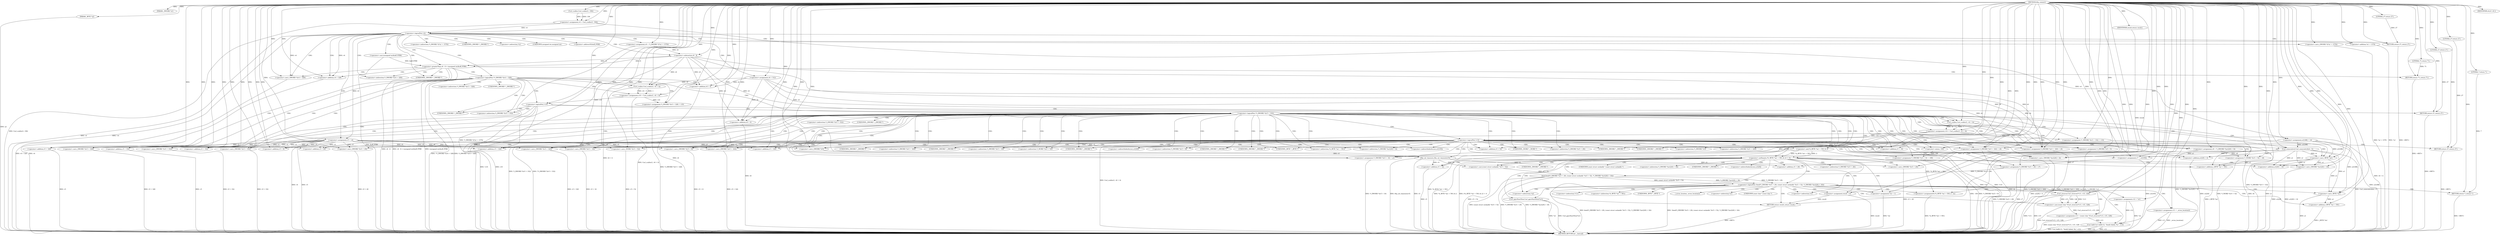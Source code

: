 digraph tftp_connect {  
"1000113" [label = "(METHOD,tftp_connect)" ]
"1000387" [label = "(METHOD_RETURN,int __fastcall)" ]
"1000114" [label = "(PARAM,_DWORD *a1)" ]
"1000115" [label = "(PARAM,_BYTE *a2)" ]
"1000129" [label = "(<operator>.assignment,v4 = Curl_ccalloc(1, 336))" ]
"1000131" [label = "(Curl_ccalloc,Curl_ccalloc(1, 336))" ]
"1000134" [label = "(<operator>.assignment,a1[188] = v4)" ]
"1000140" [label = "(<operator>.logicalNot,!v4)" ]
"1000142" [label = "(RETURN,return 27;,return 27;)" ]
"1000143" [label = "(LITERAL,27,return 27;)" ]
"1000144" [label = "(<operator>.assignment,v5 = v4)" ]
"1000147" [label = "(<operator>.assignment,v6 = *(_DWORD *)(*a1 + 1576))" ]
"1000150" [label = "(<operator>.cast,(_DWORD *)(*a1 + 1576))" ]
"1000152" [label = "(<operator>.addition,*a1 + 1576)" ]
"1000157" [label = "(IDENTIFIER,v6,if ( v6 ))" ]
"1000160" [label = "(<operator>.greaterThan,v6 - 8 > (unsigned int)&off_FFB0)" ]
"1000161" [label = "(<operator>.subtraction,v6 - 8)" ]
"1000164" [label = "(<operator>.cast,(unsigned int)&off_FFB0)" ]
"1000168" [label = "(RETURN,return 71;,return 71;)" ]
"1000169" [label = "(LITERAL,71,return 71;)" ]
"1000172" [label = "(<operator>.assignment,v6 = 512)" ]
"1000176" [label = "(<operator>.logicalNot,!*(_DWORD *)(v4 + 328))" ]
"1000178" [label = "(<operator>.cast,(_DWORD *)(v4 + 328))" ]
"1000180" [label = "(<operator>.addition,v4 + 328)" ]
"1000184" [label = "(<operator>.assignment,v10 = Curl_ccalloc(1, v6 + 4))" ]
"1000186" [label = "(Curl_ccalloc,Curl_ccalloc(1, v6 + 4))" ]
"1000188" [label = "(<operator>.addition,v6 + 4)" ]
"1000191" [label = "(<operator>.assignment,*(_DWORD *)(v5 + 328) = v10)" ]
"1000193" [label = "(<operator>.cast,(_DWORD *)(v5 + 328))" ]
"1000195" [label = "(<operator>.addition,v5 + 328)" ]
"1000200" [label = "(<operator>.logicalNot,!v10)" ]
"1000202" [label = "(RETURN,return 27;,return 27;)" ]
"1000203" [label = "(LITERAL,27,return 27;)" ]
"1000205" [label = "(<operator>.logicalNot,!*(_DWORD *)(v5 + 332))" ]
"1000207" [label = "(<operator>.cast,(_DWORD *)(v5 + 332))" ]
"1000209" [label = "(<operator>.addition,v5 + 332)" ]
"1000213" [label = "(<operator>.assignment,v14 = Curl_ccalloc(1, v6 + 4))" ]
"1000215" [label = "(Curl_ccalloc,Curl_ccalloc(1, v6 + 4))" ]
"1000217" [label = "(<operator>.addition,v6 + 4)" ]
"1000220" [label = "(<operator>.assignment,*(_DWORD *)(v5 + 332) = v14)" ]
"1000222" [label = "(<operator>.cast,(_DWORD *)(v5 + 332))" ]
"1000224" [label = "(<operator>.addition,v5 + 332)" ]
"1000229" [label = "(<operator>.logicalNot,!v14)" ]
"1000231" [label = "(RETURN,return 27;,return 27;)" ]
"1000232" [label = "(LITERAL,27,return 27;)" ]
"1000233" [label = "(Curl_conncontrol,Curl_conncontrol(a1, 1))" ]
"1000236" [label = "(<operator>.assignment,v7 = a1[105])" ]
"1000241" [label = "(<operator>.assignment,v8 = *(_DWORD *)(a1[20] + 4))" ]
"1000244" [label = "(<operator>.cast,(_DWORD *)(a1[20] + 4))" ]
"1000246" [label = "(<operator>.addition,a1[20] + 4)" ]
"1000251" [label = "(<operator>.assignment,*(_DWORD *)(v5 + 8) = -100)" ]
"1000253" [label = "(<operator>.cast,(_DWORD *)(v5 + 8))" ]
"1000255" [label = "(<operator>.addition,v5 + 8)" ]
"1000258" [label = "(<operator>.minus,-100)" ]
"1000260" [label = "(<operator>.assignment,*(_WORD *)(v5 + 52) = v8)" ]
"1000262" [label = "(<operator>.cast,(_WORD *)(v5 + 52))" ]
"1000264" [label = "(<operator>.addition,v5 + 52)" ]
"1000268" [label = "(<operator>.assignment,*(_DWORD *)(v5 + 16) = a1)" ]
"1000270" [label = "(<operator>.cast,(_DWORD *)(v5 + 16))" ]
"1000272" [label = "(<operator>.addition,v5 + 16)" ]
"1000276" [label = "(<operator>.assignment,*(_DWORD *)(v5 + 20) = v7)" ]
"1000278" [label = "(<operator>.cast,(_DWORD *)(v5 + 20))" ]
"1000280" [label = "(<operator>.addition,v5 + 20)" ]
"1000284" [label = "(<operator>.assignment,*(_DWORD *)(v5 + 320) = v6)" ]
"1000286" [label = "(<operator>.cast,(_DWORD *)(v5 + 320))" ]
"1000288" [label = "(<operator>.addition,v5 + 320)" ]
"1000292" [label = "(<operator>.assignment,*(_DWORD *)(v5 + 324) = v6)" ]
"1000294" [label = "(<operator>.cast,(_DWORD *)(v5 + 324))" ]
"1000296" [label = "(<operator>.addition,v5 + 324)" ]
"1000300" [label = "(<operator>.assignment,*(_DWORD *)v5 = 0)" ]
"1000302" [label = "(<operator>.cast,(_DWORD *)v5)" ]
"1000306" [label = "(tftp_set_timeouts,tftp_set_timeouts(v5))" ]
"1000309" [label = "(<operator>.notEquals,(*((_BYTE *)a1 + 591) & 2) != 0)" ]
"1000310" [label = "(<operator>.and,*((_BYTE *)a1 + 591) & 2)" ]
"1000312" [label = "(<operator>.addition,(_BYTE *)a1 + 591)" ]
"1000313" [label = "(<operator>.cast,(_BYTE *)a1)" ]
"1000321" [label = "(Curl_pgrsStartNow,Curl_pgrsStartNow(*a1))" ]
"1000324" [label = "(<operator>.assignment,result = 0)" ]
"1000327" [label = "(<operator>.assignment,*a2 = 1)" ]
"1000331" [label = "(RETURN,return result;,return result;)" ]
"1000332" [label = "(IDENTIFIER,result,return result;)" ]
"1000334" [label = "(<operator>.logicalNot,!bind(*(_DWORD *)(v5 + 20), (const struct sockaddr *)(v5 + 52), *(_DWORD *)(a1[20] + 16)))" ]
"1000335" [label = "(bind,bind(*(_DWORD *)(v5 + 20), (const struct sockaddr *)(v5 + 52), *(_DWORD *)(a1[20] + 16)))" ]
"1000337" [label = "(<operator>.cast,(_DWORD *)(v5 + 20))" ]
"1000339" [label = "(<operator>.addition,v5 + 20)" ]
"1000342" [label = "(<operator>.cast,(const struct sockaddr *)(v5 + 52))" ]
"1000344" [label = "(<operator>.addition,v5 + 52)" ]
"1000348" [label = "(<operator>.cast,(_DWORD *)(a1[20] + 16))" ]
"1000350" [label = "(<operator>.addition,a1[20] + 16)" ]
"1000356" [label = "(<operators>.assignmentOr,*((_BYTE *)a1 + 591) |= 2u)" ]
"1000358" [label = "(<operator>.addition,(_BYTE *)a1 + 591)" ]
"1000359" [label = "(<operator>.cast,(_BYTE *)a1)" ]
"1000365" [label = "(<operator>.assignment,v11 = _errno_location())" ]
"1000368" [label = "(<operator>.assignment,v12 = *a1)" ]
"1000372" [label = "(<operator>.assignment,v13 = (const char *)Curl_strerror(*v11, v15, 128))" ]
"1000374" [label = "(<operator>.cast,(const char *)Curl_strerror(*v11, v15, 128))" ]
"1000376" [label = "(Curl_strerror,Curl_strerror(*v11, v15, 128))" ]
"1000381" [label = "(Curl_failf,Curl_failf(v12, \"bind() failed; %s\", v13))" ]
"1000385" [label = "(RETURN,return 7;,return 7;)" ]
"1000386" [label = "(LITERAL,7,return 7;)" ]
"1000149" [label = "(<operator>.indirection,*(_DWORD *)(*a1 + 1576))" ]
"1000151" [label = "(UNKNOWN,_DWORD *,_DWORD *)" ]
"1000153" [label = "(<operator>.indirection,*a1)" ]
"1000165" [label = "(UNKNOWN,unsigned int,unsigned int)" ]
"1000166" [label = "(<operator>.addressOf,&off_FFB0)" ]
"1000177" [label = "(<operator>.indirection,*(_DWORD *)(v4 + 328))" ]
"1000179" [label = "(UNKNOWN,_DWORD *,_DWORD *)" ]
"1000192" [label = "(<operator>.indirection,*(_DWORD *)(v5 + 328))" ]
"1000194" [label = "(UNKNOWN,_DWORD *,_DWORD *)" ]
"1000206" [label = "(<operator>.indirection,*(_DWORD *)(v5 + 332))" ]
"1000208" [label = "(UNKNOWN,_DWORD *,_DWORD *)" ]
"1000221" [label = "(<operator>.indirection,*(_DWORD *)(v5 + 332))" ]
"1000223" [label = "(UNKNOWN,_DWORD *,_DWORD *)" ]
"1000238" [label = "(<operator>.indirectIndexAccess,a1[105])" ]
"1000243" [label = "(<operator>.indirection,*(_DWORD *)(a1[20] + 4))" ]
"1000245" [label = "(UNKNOWN,_DWORD *,_DWORD *)" ]
"1000247" [label = "(<operator>.indirectIndexAccess,a1[20])" ]
"1000252" [label = "(<operator>.indirection,*(_DWORD *)(v5 + 8))" ]
"1000254" [label = "(UNKNOWN,_DWORD *,_DWORD *)" ]
"1000261" [label = "(<operator>.indirection,*(_WORD *)(v5 + 52))" ]
"1000263" [label = "(UNKNOWN,_WORD *,_WORD *)" ]
"1000269" [label = "(<operator>.indirection,*(_DWORD *)(v5 + 16))" ]
"1000271" [label = "(UNKNOWN,_DWORD *,_DWORD *)" ]
"1000277" [label = "(<operator>.indirection,*(_DWORD *)(v5 + 20))" ]
"1000279" [label = "(UNKNOWN,_DWORD *,_DWORD *)" ]
"1000285" [label = "(<operator>.indirection,*(_DWORD *)(v5 + 320))" ]
"1000287" [label = "(UNKNOWN,_DWORD *,_DWORD *)" ]
"1000293" [label = "(<operator>.indirection,*(_DWORD *)(v5 + 324))" ]
"1000295" [label = "(UNKNOWN,_DWORD *,_DWORD *)" ]
"1000301" [label = "(<operator>.indirection,*(_DWORD *)v5)" ]
"1000303" [label = "(UNKNOWN,_DWORD *,_DWORD *)" ]
"1000311" [label = "(<operator>.indirection,*((_BYTE *)a1 + 591))" ]
"1000314" [label = "(UNKNOWN,_BYTE *,_BYTE *)" ]
"1000322" [label = "(<operator>.indirection,*a1)" ]
"1000328" [label = "(<operator>.indirection,*a2)" ]
"1000336" [label = "(<operator>.indirection,*(_DWORD *)(v5 + 20))" ]
"1000338" [label = "(UNKNOWN,_DWORD *,_DWORD *)" ]
"1000343" [label = "(UNKNOWN,const struct sockaddr *,const struct sockaddr *)" ]
"1000347" [label = "(<operator>.indirection,*(_DWORD *)(a1[20] + 16))" ]
"1000349" [label = "(UNKNOWN,_DWORD *,_DWORD *)" ]
"1000351" [label = "(<operator>.indirectIndexAccess,a1[20])" ]
"1000357" [label = "(<operator>.indirection,*((_BYTE *)a1 + 591))" ]
"1000360" [label = "(UNKNOWN,_BYTE *,_BYTE *)" ]
"1000367" [label = "(_errno_location,_errno_location())" ]
"1000370" [label = "(<operator>.indirection,*a1)" ]
"1000375" [label = "(UNKNOWN,const char *,const char *)" ]
"1000377" [label = "(<operator>.indirection,*v11)" ]
  "1000202" -> "1000387"  [ label = "DDG: <RET>"] 
  "1000231" -> "1000387"  [ label = "DDG: <RET>"] 
  "1000385" -> "1000387"  [ label = "DDG: <RET>"] 
  "1000142" -> "1000387"  [ label = "DDG: <RET>"] 
  "1000331" -> "1000387"  [ label = "DDG: <RET>"] 
  "1000180" -> "1000387"  [ label = "DDG: v4"] 
  "1000160" -> "1000387"  [ label = "DDG: (unsigned int)&off_FFB0"] 
  "1000241" -> "1000387"  [ label = "DDG: *(_DWORD *)(a1[20] + 4)"] 
  "1000160" -> "1000387"  [ label = "DDG: v6 - 8"] 
  "1000260" -> "1000387"  [ label = "DDG: v8"] 
  "1000217" -> "1000387"  [ label = "DDG: v6"] 
  "1000335" -> "1000387"  [ label = "DDG: (const struct sockaddr *)(v5 + 52)"] 
  "1000372" -> "1000387"  [ label = "DDG: (const char *)Curl_strerror(*v11, v15, 128)"] 
  "1000205" -> "1000387"  [ label = "DDG: !*(_DWORD *)(v5 + 332)"] 
  "1000200" -> "1000387"  [ label = "DDG: !v10"] 
  "1000334" -> "1000387"  [ label = "DDG: bind(*(_DWORD *)(v5 + 20), (const struct sockaddr *)(v5 + 52), *(_DWORD *)(a1[20] + 16))"] 
  "1000306" -> "1000387"  [ label = "DDG: v5"] 
  "1000321" -> "1000387"  [ label = "DDG: *a1"] 
  "1000324" -> "1000387"  [ label = "DDG: result"] 
  "1000188" -> "1000387"  [ label = "DDG: v6"] 
  "1000164" -> "1000387"  [ label = "DDG: &off_FFB0"] 
  "1000342" -> "1000387"  [ label = "DDG: v5 + 52"] 
  "1000321" -> "1000387"  [ label = "DDG: Curl_pgrsStartNow(*a1)"] 
  "1000268" -> "1000387"  [ label = "DDG: *(_DWORD *)(v5 + 16)"] 
  "1000233" -> "1000387"  [ label = "DDG: Curl_conncontrol(a1, 1)"] 
  "1000350" -> "1000387"  [ label = "DDG: a1[20]"] 
  "1000251" -> "1000387"  [ label = "DDG: -100"] 
  "1000244" -> "1000387"  [ label = "DDG: a1[20] + 4"] 
  "1000334" -> "1000387"  [ label = "DDG: !bind(*(_DWORD *)(v5 + 20), (const struct sockaddr *)(v5 + 52), *(_DWORD *)(a1[20] + 16))"] 
  "1000229" -> "1000387"  [ label = "DDG: v14"] 
  "1000312" -> "1000387"  [ label = "DDG: (_BYTE *)a1"] 
  "1000215" -> "1000387"  [ label = "DDG: v6 + 4"] 
  "1000229" -> "1000387"  [ label = "DDG: !v14"] 
  "1000220" -> "1000387"  [ label = "DDG: *(_DWORD *)(v5 + 332)"] 
  "1000150" -> "1000387"  [ label = "DDG: *a1 + 1576"] 
  "1000374" -> "1000387"  [ label = "DDG: Curl_strerror(*v11, v15, 128)"] 
  "1000294" -> "1000387"  [ label = "DDG: v5 + 324"] 
  "1000381" -> "1000387"  [ label = "DDG: v12"] 
  "1000270" -> "1000387"  [ label = "DDG: v5 + 16"] 
  "1000381" -> "1000387"  [ label = "DDG: v13"] 
  "1000276" -> "1000387"  [ label = "DDG: v7"] 
  "1000300" -> "1000387"  [ label = "DDG: *(_DWORD *)v5"] 
  "1000368" -> "1000387"  [ label = "DDG: *a1"] 
  "1000152" -> "1000387"  [ label = "DDG: *a1"] 
  "1000222" -> "1000387"  [ label = "DDG: v5 + 332"] 
  "1000147" -> "1000387"  [ label = "DDG: *(_DWORD *)(*a1 + 1576)"] 
  "1000178" -> "1000387"  [ label = "DDG: v4 + 328"] 
  "1000344" -> "1000387"  [ label = "DDG: v5"] 
  "1000309" -> "1000387"  [ label = "DDG: *((_BYTE *)a1 + 591) & 2"] 
  "1000246" -> "1000387"  [ label = "DDG: a1[20]"] 
  "1000213" -> "1000387"  [ label = "DDG: Curl_ccalloc(1, v6 + 4)"] 
  "1000276" -> "1000387"  [ label = "DDG: *(_DWORD *)(v5 + 20)"] 
  "1000115" -> "1000387"  [ label = "DDG: a2"] 
  "1000348" -> "1000387"  [ label = "DDG: a1[20] + 16"] 
  "1000365" -> "1000387"  [ label = "DDG: _errno_location()"] 
  "1000292" -> "1000387"  [ label = "DDG: *(_DWORD *)(v5 + 324)"] 
  "1000286" -> "1000387"  [ label = "DDG: v5 + 320"] 
  "1000253" -> "1000387"  [ label = "DDG: v5 + 8"] 
  "1000359" -> "1000387"  [ label = "DDG: a1"] 
  "1000358" -> "1000387"  [ label = "DDG: (_BYTE *)a1"] 
  "1000129" -> "1000387"  [ label = "DDG: Curl_ccalloc(1, 336)"] 
  "1000260" -> "1000387"  [ label = "DDG: *(_WORD *)(v5 + 52)"] 
  "1000376" -> "1000387"  [ label = "DDG: v15"] 
  "1000365" -> "1000387"  [ label = "DDG: v11"] 
  "1000251" -> "1000387"  [ label = "DDG: *(_DWORD *)(v5 + 8)"] 
  "1000224" -> "1000387"  [ label = "DDG: v5"] 
  "1000310" -> "1000387"  [ label = "DDG: *((_BYTE *)a1 + 591)"] 
  "1000207" -> "1000387"  [ label = "DDG: v5 + 332"] 
  "1000186" -> "1000387"  [ label = "DDG: v6 + 4"] 
  "1000313" -> "1000387"  [ label = "DDG: a1"] 
  "1000134" -> "1000387"  [ label = "DDG: a1[188]"] 
  "1000140" -> "1000387"  [ label = "DDG: v4"] 
  "1000191" -> "1000387"  [ label = "DDG: *(_DWORD *)(v5 + 328)"] 
  "1000278" -> "1000387"  [ label = "DDG: v5 + 20"] 
  "1000306" -> "1000387"  [ label = "DDG: tftp_set_timeouts(v5)"] 
  "1000327" -> "1000387"  [ label = "DDG: *a2"] 
  "1000335" -> "1000387"  [ label = "DDG: *(_DWORD *)(v5 + 20)"] 
  "1000200" -> "1000387"  [ label = "DDG: v10"] 
  "1000205" -> "1000387"  [ label = "DDG: *(_DWORD *)(v5 + 332)"] 
  "1000176" -> "1000387"  [ label = "DDG: *(_DWORD *)(v4 + 328)"] 
  "1000376" -> "1000387"  [ label = "DDG: *v11"] 
  "1000176" -> "1000387"  [ label = "DDG: !*(_DWORD *)(v4 + 328)"] 
  "1000195" -> "1000387"  [ label = "DDG: v5"] 
  "1000292" -> "1000387"  [ label = "DDG: v6"] 
  "1000337" -> "1000387"  [ label = "DDG: v5 + 20"] 
  "1000335" -> "1000387"  [ label = "DDG: *(_DWORD *)(a1[20] + 16)"] 
  "1000140" -> "1000387"  [ label = "DDG: !v4"] 
  "1000262" -> "1000387"  [ label = "DDG: v5 + 52"] 
  "1000144" -> "1000387"  [ label = "DDG: v5"] 
  "1000356" -> "1000387"  [ label = "DDG: *((_BYTE *)a1 + 591)"] 
  "1000236" -> "1000387"  [ label = "DDG: a1[105]"] 
  "1000160" -> "1000387"  [ label = "DDG: v6 - 8 > (unsigned int)&off_FFB0"] 
  "1000309" -> "1000387"  [ label = "DDG: (*((_BYTE *)a1 + 591) & 2) != 0"] 
  "1000193" -> "1000387"  [ label = "DDG: v5 + 328"] 
  "1000144" -> "1000387"  [ label = "DDG: v4"] 
  "1000381" -> "1000387"  [ label = "DDG: Curl_failf(v12, \"bind() failed; %s\", v13)"] 
  "1000284" -> "1000387"  [ label = "DDG: *(_DWORD *)(v5 + 320)"] 
  "1000161" -> "1000387"  [ label = "DDG: v6"] 
  "1000184" -> "1000387"  [ label = "DDG: Curl_ccalloc(1, v6 + 4)"] 
  "1000168" -> "1000387"  [ label = "DDG: <RET>"] 
  "1000113" -> "1000114"  [ label = "DDG: "] 
  "1000113" -> "1000115"  [ label = "DDG: "] 
  "1000131" -> "1000129"  [ label = "DDG: 1"] 
  "1000131" -> "1000129"  [ label = "DDG: 336"] 
  "1000113" -> "1000129"  [ label = "DDG: "] 
  "1000113" -> "1000131"  [ label = "DDG: "] 
  "1000129" -> "1000134"  [ label = "DDG: v4"] 
  "1000113" -> "1000134"  [ label = "DDG: "] 
  "1000113" -> "1000140"  [ label = "DDG: "] 
  "1000129" -> "1000140"  [ label = "DDG: v4"] 
  "1000143" -> "1000142"  [ label = "DDG: 27"] 
  "1000113" -> "1000142"  [ label = "DDG: "] 
  "1000113" -> "1000143"  [ label = "DDG: "] 
  "1000140" -> "1000144"  [ label = "DDG: v4"] 
  "1000113" -> "1000144"  [ label = "DDG: "] 
  "1000113" -> "1000147"  [ label = "DDG: "] 
  "1000113" -> "1000150"  [ label = "DDG: "] 
  "1000113" -> "1000152"  [ label = "DDG: "] 
  "1000113" -> "1000157"  [ label = "DDG: "] 
  "1000161" -> "1000160"  [ label = "DDG: v6"] 
  "1000161" -> "1000160"  [ label = "DDG: 8"] 
  "1000147" -> "1000161"  [ label = "DDG: v6"] 
  "1000113" -> "1000161"  [ label = "DDG: "] 
  "1000164" -> "1000160"  [ label = "DDG: &off_FFB0"] 
  "1000169" -> "1000168"  [ label = "DDG: 71"] 
  "1000113" -> "1000168"  [ label = "DDG: "] 
  "1000113" -> "1000169"  [ label = "DDG: "] 
  "1000113" -> "1000172"  [ label = "DDG: "] 
  "1000113" -> "1000178"  [ label = "DDG: "] 
  "1000140" -> "1000178"  [ label = "DDG: v4"] 
  "1000113" -> "1000180"  [ label = "DDG: "] 
  "1000140" -> "1000180"  [ label = "DDG: v4"] 
  "1000186" -> "1000184"  [ label = "DDG: 1"] 
  "1000186" -> "1000184"  [ label = "DDG: v6 + 4"] 
  "1000113" -> "1000184"  [ label = "DDG: "] 
  "1000113" -> "1000186"  [ label = "DDG: "] 
  "1000172" -> "1000186"  [ label = "DDG: v6"] 
  "1000161" -> "1000186"  [ label = "DDG: v6"] 
  "1000172" -> "1000188"  [ label = "DDG: v6"] 
  "1000161" -> "1000188"  [ label = "DDG: v6"] 
  "1000113" -> "1000188"  [ label = "DDG: "] 
  "1000184" -> "1000191"  [ label = "DDG: v10"] 
  "1000113" -> "1000191"  [ label = "DDG: "] 
  "1000144" -> "1000193"  [ label = "DDG: v5"] 
  "1000113" -> "1000193"  [ label = "DDG: "] 
  "1000144" -> "1000195"  [ label = "DDG: v5"] 
  "1000113" -> "1000195"  [ label = "DDG: "] 
  "1000113" -> "1000200"  [ label = "DDG: "] 
  "1000184" -> "1000200"  [ label = "DDG: v10"] 
  "1000203" -> "1000202"  [ label = "DDG: 27"] 
  "1000113" -> "1000202"  [ label = "DDG: "] 
  "1000113" -> "1000203"  [ label = "DDG: "] 
  "1000144" -> "1000207"  [ label = "DDG: v5"] 
  "1000113" -> "1000207"  [ label = "DDG: "] 
  "1000144" -> "1000209"  [ label = "DDG: v5"] 
  "1000113" -> "1000209"  [ label = "DDG: "] 
  "1000215" -> "1000213"  [ label = "DDG: 1"] 
  "1000215" -> "1000213"  [ label = "DDG: v6 + 4"] 
  "1000113" -> "1000213"  [ label = "DDG: "] 
  "1000113" -> "1000215"  [ label = "DDG: "] 
  "1000172" -> "1000215"  [ label = "DDG: v6"] 
  "1000161" -> "1000215"  [ label = "DDG: v6"] 
  "1000172" -> "1000217"  [ label = "DDG: v6"] 
  "1000161" -> "1000217"  [ label = "DDG: v6"] 
  "1000113" -> "1000217"  [ label = "DDG: "] 
  "1000213" -> "1000220"  [ label = "DDG: v14"] 
  "1000113" -> "1000220"  [ label = "DDG: "] 
  "1000113" -> "1000222"  [ label = "DDG: "] 
  "1000144" -> "1000222"  [ label = "DDG: v5"] 
  "1000113" -> "1000224"  [ label = "DDG: "] 
  "1000144" -> "1000224"  [ label = "DDG: v5"] 
  "1000113" -> "1000229"  [ label = "DDG: "] 
  "1000213" -> "1000229"  [ label = "DDG: v14"] 
  "1000232" -> "1000231"  [ label = "DDG: 27"] 
  "1000113" -> "1000231"  [ label = "DDG: "] 
  "1000113" -> "1000232"  [ label = "DDG: "] 
  "1000134" -> "1000233"  [ label = "DDG: a1[188]"] 
  "1000113" -> "1000233"  [ label = "DDG: "] 
  "1000233" -> "1000236"  [ label = "DDG: a1"] 
  "1000113" -> "1000236"  [ label = "DDG: "] 
  "1000113" -> "1000241"  [ label = "DDG: "] 
  "1000233" -> "1000244"  [ label = "DDG: a1"] 
  "1000113" -> "1000244"  [ label = "DDG: "] 
  "1000233" -> "1000246"  [ label = "DDG: a1"] 
  "1000113" -> "1000246"  [ label = "DDG: "] 
  "1000258" -> "1000251"  [ label = "DDG: 100"] 
  "1000113" -> "1000253"  [ label = "DDG: "] 
  "1000144" -> "1000253"  [ label = "DDG: v5"] 
  "1000113" -> "1000255"  [ label = "DDG: "] 
  "1000144" -> "1000255"  [ label = "DDG: v5"] 
  "1000113" -> "1000258"  [ label = "DDG: "] 
  "1000241" -> "1000260"  [ label = "DDG: v8"] 
  "1000113" -> "1000260"  [ label = "DDG: "] 
  "1000113" -> "1000262"  [ label = "DDG: "] 
  "1000144" -> "1000262"  [ label = "DDG: v5"] 
  "1000113" -> "1000264"  [ label = "DDG: "] 
  "1000144" -> "1000264"  [ label = "DDG: v5"] 
  "1000233" -> "1000268"  [ label = "DDG: a1"] 
  "1000134" -> "1000268"  [ label = "DDG: a1[188]"] 
  "1000113" -> "1000268"  [ label = "DDG: "] 
  "1000113" -> "1000270"  [ label = "DDG: "] 
  "1000144" -> "1000270"  [ label = "DDG: v5"] 
  "1000113" -> "1000272"  [ label = "DDG: "] 
  "1000144" -> "1000272"  [ label = "DDG: v5"] 
  "1000236" -> "1000276"  [ label = "DDG: v7"] 
  "1000113" -> "1000276"  [ label = "DDG: "] 
  "1000113" -> "1000278"  [ label = "DDG: "] 
  "1000144" -> "1000278"  [ label = "DDG: v5"] 
  "1000113" -> "1000280"  [ label = "DDG: "] 
  "1000144" -> "1000280"  [ label = "DDG: v5"] 
  "1000172" -> "1000284"  [ label = "DDG: v6"] 
  "1000161" -> "1000284"  [ label = "DDG: v6"] 
  "1000113" -> "1000284"  [ label = "DDG: "] 
  "1000113" -> "1000286"  [ label = "DDG: "] 
  "1000144" -> "1000286"  [ label = "DDG: v5"] 
  "1000113" -> "1000288"  [ label = "DDG: "] 
  "1000144" -> "1000288"  [ label = "DDG: v5"] 
  "1000113" -> "1000292"  [ label = "DDG: "] 
  "1000172" -> "1000292"  [ label = "DDG: v6"] 
  "1000161" -> "1000292"  [ label = "DDG: v6"] 
  "1000113" -> "1000294"  [ label = "DDG: "] 
  "1000144" -> "1000294"  [ label = "DDG: v5"] 
  "1000113" -> "1000296"  [ label = "DDG: "] 
  "1000144" -> "1000296"  [ label = "DDG: v5"] 
  "1000113" -> "1000300"  [ label = "DDG: "] 
  "1000113" -> "1000302"  [ label = "DDG: "] 
  "1000144" -> "1000302"  [ label = "DDG: v5"] 
  "1000302" -> "1000306"  [ label = "DDG: v5"] 
  "1000113" -> "1000306"  [ label = "DDG: "] 
  "1000310" -> "1000309"  [ label = "DDG: *((_BYTE *)a1 + 591)"] 
  "1000310" -> "1000309"  [ label = "DDG: 2"] 
  "1000313" -> "1000312"  [ label = "DDG: a1"] 
  "1000134" -> "1000313"  [ label = "DDG: a1[188]"] 
  "1000113" -> "1000313"  [ label = "DDG: "] 
  "1000233" -> "1000313"  [ label = "DDG: a1"] 
  "1000113" -> "1000312"  [ label = "DDG: "] 
  "1000113" -> "1000310"  [ label = "DDG: "] 
  "1000113" -> "1000309"  [ label = "DDG: "] 
  "1000113" -> "1000324"  [ label = "DDG: "] 
  "1000113" -> "1000327"  [ label = "DDG: "] 
  "1000332" -> "1000331"  [ label = "DDG: result"] 
  "1000324" -> "1000331"  [ label = "DDG: result"] 
  "1000113" -> "1000332"  [ label = "DDG: "] 
  "1000335" -> "1000334"  [ label = "DDG: *(_DWORD *)(v5 + 20)"] 
  "1000335" -> "1000334"  [ label = "DDG: (const struct sockaddr *)(v5 + 52)"] 
  "1000335" -> "1000334"  [ label = "DDG: *(_DWORD *)(a1[20] + 16)"] 
  "1000276" -> "1000335"  [ label = "DDG: *(_DWORD *)(v5 + 20)"] 
  "1000306" -> "1000337"  [ label = "DDG: v5"] 
  "1000113" -> "1000337"  [ label = "DDG: "] 
  "1000306" -> "1000339"  [ label = "DDG: v5"] 
  "1000113" -> "1000339"  [ label = "DDG: "] 
  "1000342" -> "1000335"  [ label = "DDG: v5 + 52"] 
  "1000113" -> "1000342"  [ label = "DDG: "] 
  "1000306" -> "1000342"  [ label = "DDG: v5"] 
  "1000113" -> "1000344"  [ label = "DDG: "] 
  "1000306" -> "1000344"  [ label = "DDG: v5"] 
  "1000313" -> "1000348"  [ label = "DDG: a1"] 
  "1000233" -> "1000348"  [ label = "DDG: a1"] 
  "1000113" -> "1000348"  [ label = "DDG: "] 
  "1000313" -> "1000350"  [ label = "DDG: a1"] 
  "1000233" -> "1000350"  [ label = "DDG: a1"] 
  "1000113" -> "1000350"  [ label = "DDG: "] 
  "1000113" -> "1000356"  [ label = "DDG: "] 
  "1000310" -> "1000356"  [ label = "DDG: *((_BYTE *)a1 + 591)"] 
  "1000359" -> "1000358"  [ label = "DDG: a1"] 
  "1000313" -> "1000359"  [ label = "DDG: a1"] 
  "1000134" -> "1000359"  [ label = "DDG: a1[188]"] 
  "1000113" -> "1000359"  [ label = "DDG: "] 
  "1000233" -> "1000359"  [ label = "DDG: a1"] 
  "1000113" -> "1000358"  [ label = "DDG: "] 
  "1000113" -> "1000365"  [ label = "DDG: "] 
  "1000113" -> "1000368"  [ label = "DDG: "] 
  "1000374" -> "1000372"  [ label = "DDG: Curl_strerror(*v11, v15, 128)"] 
  "1000113" -> "1000372"  [ label = "DDG: "] 
  "1000376" -> "1000374"  [ label = "DDG: *v11"] 
  "1000376" -> "1000374"  [ label = "DDG: v15"] 
  "1000376" -> "1000374"  [ label = "DDG: 128"] 
  "1000113" -> "1000376"  [ label = "DDG: "] 
  "1000368" -> "1000381"  [ label = "DDG: v12"] 
  "1000113" -> "1000381"  [ label = "DDG: "] 
  "1000372" -> "1000381"  [ label = "DDG: v13"] 
  "1000386" -> "1000385"  [ label = "DDG: 7"] 
  "1000113" -> "1000385"  [ label = "DDG: "] 
  "1000113" -> "1000386"  [ label = "DDG: "] 
  "1000140" -> "1000144"  [ label = "CDG: "] 
  "1000140" -> "1000142"  [ label = "CDG: "] 
  "1000140" -> "1000153"  [ label = "CDG: "] 
  "1000140" -> "1000152"  [ label = "CDG: "] 
  "1000140" -> "1000151"  [ label = "CDG: "] 
  "1000140" -> "1000150"  [ label = "CDG: "] 
  "1000140" -> "1000149"  [ label = "CDG: "] 
  "1000140" -> "1000147"  [ label = "CDG: "] 
  "1000140" -> "1000160"  [ label = "CDG: "] 
  "1000140" -> "1000176"  [ label = "CDG: "] 
  "1000140" -> "1000172"  [ label = "CDG: "] 
  "1000140" -> "1000166"  [ label = "CDG: "] 
  "1000140" -> "1000165"  [ label = "CDG: "] 
  "1000140" -> "1000164"  [ label = "CDG: "] 
  "1000140" -> "1000161"  [ label = "CDG: "] 
  "1000140" -> "1000180"  [ label = "CDG: "] 
  "1000140" -> "1000179"  [ label = "CDG: "] 
  "1000140" -> "1000178"  [ label = "CDG: "] 
  "1000140" -> "1000177"  [ label = "CDG: "] 
  "1000160" -> "1000176"  [ label = "CDG: "] 
  "1000160" -> "1000168"  [ label = "CDG: "] 
  "1000160" -> "1000180"  [ label = "CDG: "] 
  "1000160" -> "1000179"  [ label = "CDG: "] 
  "1000160" -> "1000178"  [ label = "CDG: "] 
  "1000160" -> "1000177"  [ label = "CDG: "] 
  "1000176" -> "1000192"  [ label = "CDG: "] 
  "1000176" -> "1000191"  [ label = "CDG: "] 
  "1000176" -> "1000188"  [ label = "CDG: "] 
  "1000176" -> "1000186"  [ label = "CDG: "] 
  "1000176" -> "1000184"  [ label = "CDG: "] 
  "1000176" -> "1000208"  [ label = "CDG: "] 
  "1000176" -> "1000207"  [ label = "CDG: "] 
  "1000176" -> "1000206"  [ label = "CDG: "] 
  "1000176" -> "1000205"  [ label = "CDG: "] 
  "1000176" -> "1000200"  [ label = "CDG: "] 
  "1000176" -> "1000195"  [ label = "CDG: "] 
  "1000176" -> "1000194"  [ label = "CDG: "] 
  "1000176" -> "1000193"  [ label = "CDG: "] 
  "1000176" -> "1000209"  [ label = "CDG: "] 
  "1000200" -> "1000208"  [ label = "CDG: "] 
  "1000200" -> "1000207"  [ label = "CDG: "] 
  "1000200" -> "1000206"  [ label = "CDG: "] 
  "1000200" -> "1000205"  [ label = "CDG: "] 
  "1000200" -> "1000202"  [ label = "CDG: "] 
  "1000200" -> "1000209"  [ label = "CDG: "] 
  "1000205" -> "1000224"  [ label = "CDG: "] 
  "1000205" -> "1000223"  [ label = "CDG: "] 
  "1000205" -> "1000222"  [ label = "CDG: "] 
  "1000205" -> "1000221"  [ label = "CDG: "] 
  "1000205" -> "1000220"  [ label = "CDG: "] 
  "1000205" -> "1000217"  [ label = "CDG: "] 
  "1000205" -> "1000215"  [ label = "CDG: "] 
  "1000205" -> "1000213"  [ label = "CDG: "] 
  "1000205" -> "1000238"  [ label = "CDG: "] 
  "1000205" -> "1000236"  [ label = "CDG: "] 
  "1000205" -> "1000233"  [ label = "CDG: "] 
  "1000205" -> "1000229"  [ label = "CDG: "] 
  "1000205" -> "1000255"  [ label = "CDG: "] 
  "1000205" -> "1000254"  [ label = "CDG: "] 
  "1000205" -> "1000253"  [ label = "CDG: "] 
  "1000205" -> "1000252"  [ label = "CDG: "] 
  "1000205" -> "1000251"  [ label = "CDG: "] 
  "1000205" -> "1000247"  [ label = "CDG: "] 
  "1000205" -> "1000246"  [ label = "CDG: "] 
  "1000205" -> "1000245"  [ label = "CDG: "] 
  "1000205" -> "1000244"  [ label = "CDG: "] 
  "1000205" -> "1000243"  [ label = "CDG: "] 
  "1000205" -> "1000241"  [ label = "CDG: "] 
  "1000205" -> "1000272"  [ label = "CDG: "] 
  "1000205" -> "1000271"  [ label = "CDG: "] 
  "1000205" -> "1000270"  [ label = "CDG: "] 
  "1000205" -> "1000269"  [ label = "CDG: "] 
  "1000205" -> "1000268"  [ label = "CDG: "] 
  "1000205" -> "1000264"  [ label = "CDG: "] 
  "1000205" -> "1000263"  [ label = "CDG: "] 
  "1000205" -> "1000262"  [ label = "CDG: "] 
  "1000205" -> "1000261"  [ label = "CDG: "] 
  "1000205" -> "1000260"  [ label = "CDG: "] 
  "1000205" -> "1000258"  [ label = "CDG: "] 
  "1000205" -> "1000288"  [ label = "CDG: "] 
  "1000205" -> "1000287"  [ label = "CDG: "] 
  "1000205" -> "1000286"  [ label = "CDG: "] 
  "1000205" -> "1000285"  [ label = "CDG: "] 
  "1000205" -> "1000284"  [ label = "CDG: "] 
  "1000205" -> "1000280"  [ label = "CDG: "] 
  "1000205" -> "1000279"  [ label = "CDG: "] 
  "1000205" -> "1000278"  [ label = "CDG: "] 
  "1000205" -> "1000277"  [ label = "CDG: "] 
  "1000205" -> "1000276"  [ label = "CDG: "] 
  "1000205" -> "1000303"  [ label = "CDG: "] 
  "1000205" -> "1000302"  [ label = "CDG: "] 
  "1000205" -> "1000301"  [ label = "CDG: "] 
  "1000205" -> "1000300"  [ label = "CDG: "] 
  "1000205" -> "1000296"  [ label = "CDG: "] 
  "1000205" -> "1000295"  [ label = "CDG: "] 
  "1000205" -> "1000294"  [ label = "CDG: "] 
  "1000205" -> "1000293"  [ label = "CDG: "] 
  "1000205" -> "1000292"  [ label = "CDG: "] 
  "1000205" -> "1000314"  [ label = "CDG: "] 
  "1000205" -> "1000313"  [ label = "CDG: "] 
  "1000205" -> "1000312"  [ label = "CDG: "] 
  "1000205" -> "1000311"  [ label = "CDG: "] 
  "1000205" -> "1000310"  [ label = "CDG: "] 
  "1000205" -> "1000309"  [ label = "CDG: "] 
  "1000205" -> "1000306"  [ label = "CDG: "] 
  "1000229" -> "1000238"  [ label = "CDG: "] 
  "1000229" -> "1000236"  [ label = "CDG: "] 
  "1000229" -> "1000233"  [ label = "CDG: "] 
  "1000229" -> "1000231"  [ label = "CDG: "] 
  "1000229" -> "1000255"  [ label = "CDG: "] 
  "1000229" -> "1000254"  [ label = "CDG: "] 
  "1000229" -> "1000253"  [ label = "CDG: "] 
  "1000229" -> "1000252"  [ label = "CDG: "] 
  "1000229" -> "1000251"  [ label = "CDG: "] 
  "1000229" -> "1000247"  [ label = "CDG: "] 
  "1000229" -> "1000246"  [ label = "CDG: "] 
  "1000229" -> "1000245"  [ label = "CDG: "] 
  "1000229" -> "1000244"  [ label = "CDG: "] 
  "1000229" -> "1000243"  [ label = "CDG: "] 
  "1000229" -> "1000241"  [ label = "CDG: "] 
  "1000229" -> "1000272"  [ label = "CDG: "] 
  "1000229" -> "1000271"  [ label = "CDG: "] 
  "1000229" -> "1000270"  [ label = "CDG: "] 
  "1000229" -> "1000269"  [ label = "CDG: "] 
  "1000229" -> "1000268"  [ label = "CDG: "] 
  "1000229" -> "1000264"  [ label = "CDG: "] 
  "1000229" -> "1000263"  [ label = "CDG: "] 
  "1000229" -> "1000262"  [ label = "CDG: "] 
  "1000229" -> "1000261"  [ label = "CDG: "] 
  "1000229" -> "1000260"  [ label = "CDG: "] 
  "1000229" -> "1000258"  [ label = "CDG: "] 
  "1000229" -> "1000288"  [ label = "CDG: "] 
  "1000229" -> "1000287"  [ label = "CDG: "] 
  "1000229" -> "1000286"  [ label = "CDG: "] 
  "1000229" -> "1000285"  [ label = "CDG: "] 
  "1000229" -> "1000284"  [ label = "CDG: "] 
  "1000229" -> "1000280"  [ label = "CDG: "] 
  "1000229" -> "1000279"  [ label = "CDG: "] 
  "1000229" -> "1000278"  [ label = "CDG: "] 
  "1000229" -> "1000277"  [ label = "CDG: "] 
  "1000229" -> "1000276"  [ label = "CDG: "] 
  "1000229" -> "1000303"  [ label = "CDG: "] 
  "1000229" -> "1000302"  [ label = "CDG: "] 
  "1000229" -> "1000301"  [ label = "CDG: "] 
  "1000229" -> "1000300"  [ label = "CDG: "] 
  "1000229" -> "1000296"  [ label = "CDG: "] 
  "1000229" -> "1000295"  [ label = "CDG: "] 
  "1000229" -> "1000294"  [ label = "CDG: "] 
  "1000229" -> "1000293"  [ label = "CDG: "] 
  "1000229" -> "1000292"  [ label = "CDG: "] 
  "1000229" -> "1000314"  [ label = "CDG: "] 
  "1000229" -> "1000313"  [ label = "CDG: "] 
  "1000229" -> "1000312"  [ label = "CDG: "] 
  "1000229" -> "1000311"  [ label = "CDG: "] 
  "1000229" -> "1000310"  [ label = "CDG: "] 
  "1000229" -> "1000309"  [ label = "CDG: "] 
  "1000229" -> "1000306"  [ label = "CDG: "] 
  "1000309" -> "1000336"  [ label = "CDG: "] 
  "1000309" -> "1000335"  [ label = "CDG: "] 
  "1000309" -> "1000334"  [ label = "CDG: "] 
  "1000309" -> "1000331"  [ label = "CDG: "] 
  "1000309" -> "1000328"  [ label = "CDG: "] 
  "1000309" -> "1000327"  [ label = "CDG: "] 
  "1000309" -> "1000324"  [ label = "CDG: "] 
  "1000309" -> "1000322"  [ label = "CDG: "] 
  "1000309" -> "1000321"  [ label = "CDG: "] 
  "1000309" -> "1000351"  [ label = "CDG: "] 
  "1000309" -> "1000350"  [ label = "CDG: "] 
  "1000309" -> "1000349"  [ label = "CDG: "] 
  "1000309" -> "1000348"  [ label = "CDG: "] 
  "1000309" -> "1000347"  [ label = "CDG: "] 
  "1000309" -> "1000344"  [ label = "CDG: "] 
  "1000309" -> "1000343"  [ label = "CDG: "] 
  "1000309" -> "1000342"  [ label = "CDG: "] 
  "1000309" -> "1000339"  [ label = "CDG: "] 
  "1000309" -> "1000338"  [ label = "CDG: "] 
  "1000309" -> "1000337"  [ label = "CDG: "] 
  "1000334" -> "1000331"  [ label = "CDG: "] 
  "1000334" -> "1000328"  [ label = "CDG: "] 
  "1000334" -> "1000327"  [ label = "CDG: "] 
  "1000334" -> "1000324"  [ label = "CDG: "] 
  "1000334" -> "1000322"  [ label = "CDG: "] 
  "1000334" -> "1000321"  [ label = "CDG: "] 
  "1000334" -> "1000368"  [ label = "CDG: "] 
  "1000334" -> "1000367"  [ label = "CDG: "] 
  "1000334" -> "1000365"  [ label = "CDG: "] 
  "1000334" -> "1000360"  [ label = "CDG: "] 
  "1000334" -> "1000359"  [ label = "CDG: "] 
  "1000334" -> "1000358"  [ label = "CDG: "] 
  "1000334" -> "1000357"  [ label = "CDG: "] 
  "1000334" -> "1000356"  [ label = "CDG: "] 
  "1000334" -> "1000381"  [ label = "CDG: "] 
  "1000334" -> "1000377"  [ label = "CDG: "] 
  "1000334" -> "1000376"  [ label = "CDG: "] 
  "1000334" -> "1000375"  [ label = "CDG: "] 
  "1000334" -> "1000374"  [ label = "CDG: "] 
  "1000334" -> "1000372"  [ label = "CDG: "] 
  "1000334" -> "1000370"  [ label = "CDG: "] 
  "1000334" -> "1000385"  [ label = "CDG: "] 
}
